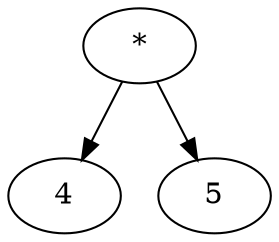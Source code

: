 digraph AST {
  node0 [label="*"];
  node1 [label="4"];
  node0 -> node1;
  node2 [label="5"];
  node0 -> node2;
}
